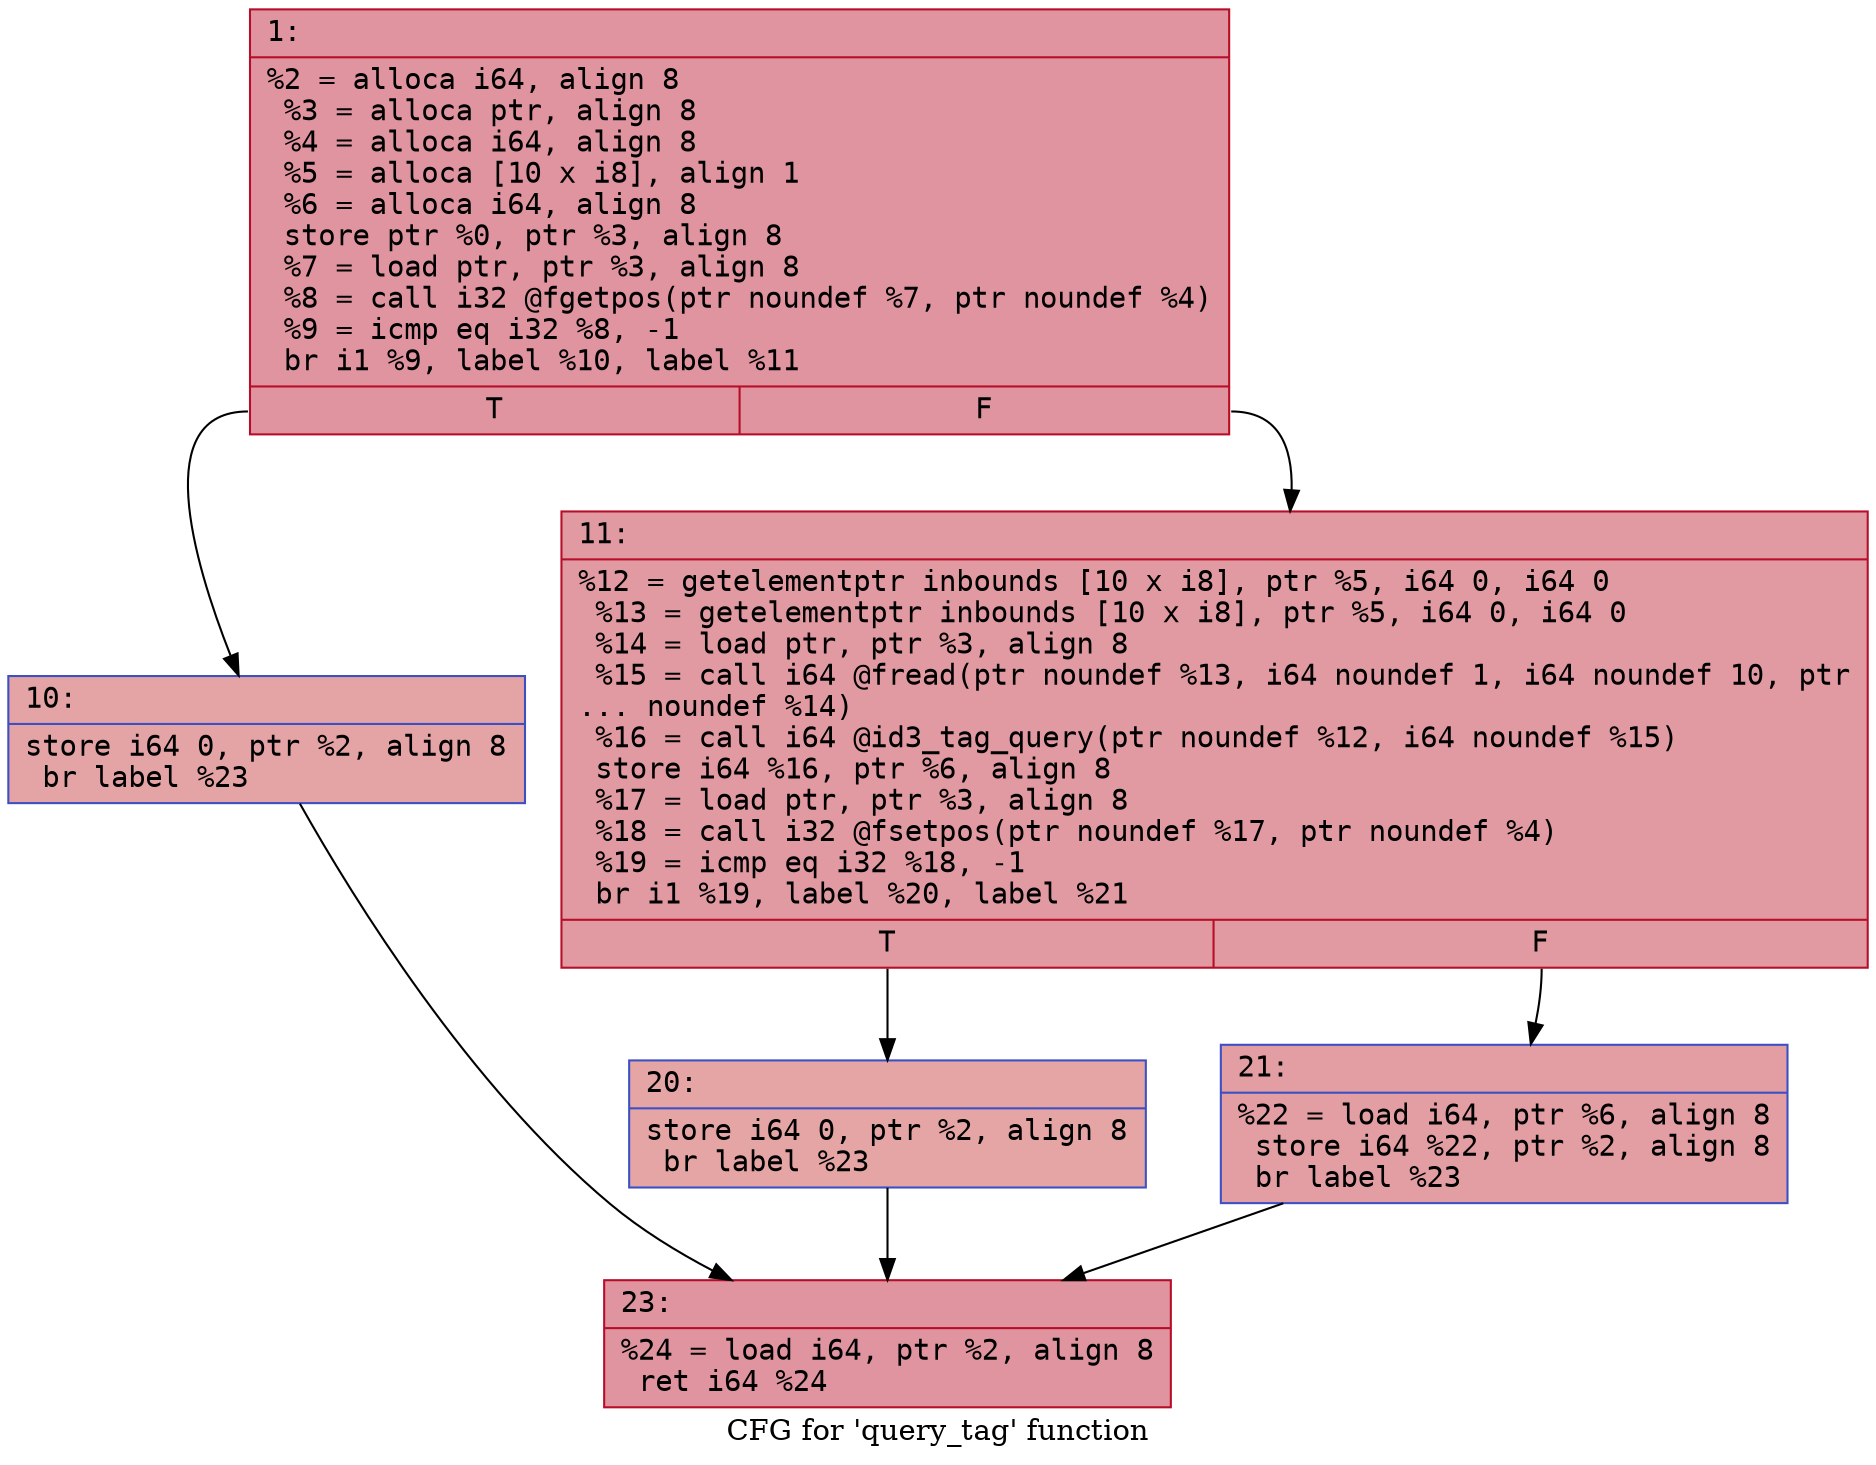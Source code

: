 digraph "CFG for 'query_tag' function" {
	label="CFG for 'query_tag' function";

	Node0x600002d8a670 [shape=record,color="#b70d28ff", style=filled, fillcolor="#b70d2870" fontname="Courier",label="{1:\l|  %2 = alloca i64, align 8\l  %3 = alloca ptr, align 8\l  %4 = alloca i64, align 8\l  %5 = alloca [10 x i8], align 1\l  %6 = alloca i64, align 8\l  store ptr %0, ptr %3, align 8\l  %7 = load ptr, ptr %3, align 8\l  %8 = call i32 @fgetpos(ptr noundef %7, ptr noundef %4)\l  %9 = icmp eq i32 %8, -1\l  br i1 %9, label %10, label %11\l|{<s0>T|<s1>F}}"];
	Node0x600002d8a670:s0 -> Node0x600002d8a6c0[tooltip="1 -> 10\nProbability 37.50%" ];
	Node0x600002d8a670:s1 -> Node0x600002d8a710[tooltip="1 -> 11\nProbability 62.50%" ];
	Node0x600002d8a6c0 [shape=record,color="#3d50c3ff", style=filled, fillcolor="#c32e3170" fontname="Courier",label="{10:\l|  store i64 0, ptr %2, align 8\l  br label %23\l}"];
	Node0x600002d8a6c0 -> Node0x600002d8a800[tooltip="10 -> 23\nProbability 100.00%" ];
	Node0x600002d8a710 [shape=record,color="#b70d28ff", style=filled, fillcolor="#bb1b2c70" fontname="Courier",label="{11:\l|  %12 = getelementptr inbounds [10 x i8], ptr %5, i64 0, i64 0\l  %13 = getelementptr inbounds [10 x i8], ptr %5, i64 0, i64 0\l  %14 = load ptr, ptr %3, align 8\l  %15 = call i64 @fread(ptr noundef %13, i64 noundef 1, i64 noundef 10, ptr\l... noundef %14)\l  %16 = call i64 @id3_tag_query(ptr noundef %12, i64 noundef %15)\l  store i64 %16, ptr %6, align 8\l  %17 = load ptr, ptr %3, align 8\l  %18 = call i32 @fsetpos(ptr noundef %17, ptr noundef %4)\l  %19 = icmp eq i32 %18, -1\l  br i1 %19, label %20, label %21\l|{<s0>T|<s1>F}}"];
	Node0x600002d8a710:s0 -> Node0x600002d8a760[tooltip="11 -> 20\nProbability 37.50%" ];
	Node0x600002d8a710:s1 -> Node0x600002d8a7b0[tooltip="11 -> 21\nProbability 62.50%" ];
	Node0x600002d8a760 [shape=record,color="#3d50c3ff", style=filled, fillcolor="#c5333470" fontname="Courier",label="{20:\l|  store i64 0, ptr %2, align 8\l  br label %23\l}"];
	Node0x600002d8a760 -> Node0x600002d8a800[tooltip="20 -> 23\nProbability 100.00%" ];
	Node0x600002d8a7b0 [shape=record,color="#3d50c3ff", style=filled, fillcolor="#be242e70" fontname="Courier",label="{21:\l|  %22 = load i64, ptr %6, align 8\l  store i64 %22, ptr %2, align 8\l  br label %23\l}"];
	Node0x600002d8a7b0 -> Node0x600002d8a800[tooltip="21 -> 23\nProbability 100.00%" ];
	Node0x600002d8a800 [shape=record,color="#b70d28ff", style=filled, fillcolor="#b70d2870" fontname="Courier",label="{23:\l|  %24 = load i64, ptr %2, align 8\l  ret i64 %24\l}"];
}
